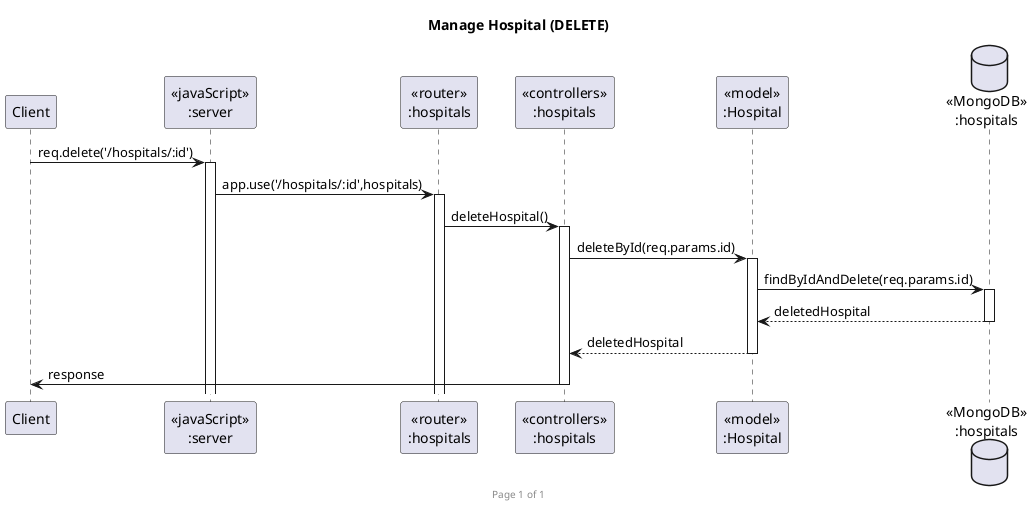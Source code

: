 @startuml Manage Hospital (DELETE)

footer Page %page% of %lastpage%
title "Manage Hospital (DELETE)"

participant "Client" as client
participant "<<javaScript>>\n:server" as server
participant "<<router>>\n:hospitals" as routerHospitals
participant "<<controllers>>\n:hospitals" as controllersHospitals
participant "<<model>>\n:Hospital" as modelHospital
database "<<MongoDB>>\n:hospitals" as HospitalsDatabase

client->server ++:req.delete('/hospitals/:id')
server->routerHospitals ++:app.use('/hospitals/:id',hospitals)
routerHospitals -> controllersHospitals ++:deleteHospital()
controllersHospitals->modelHospital ++:deleteById(req.params.id)
modelHospital ->HospitalsDatabase ++: findByIdAndDelete(req.params.id)
HospitalsDatabase --> modelHospital --: deletedHospital
controllersHospitals <-- modelHospital --:deletedHospital
controllersHospitals->client --:response

@enduml
